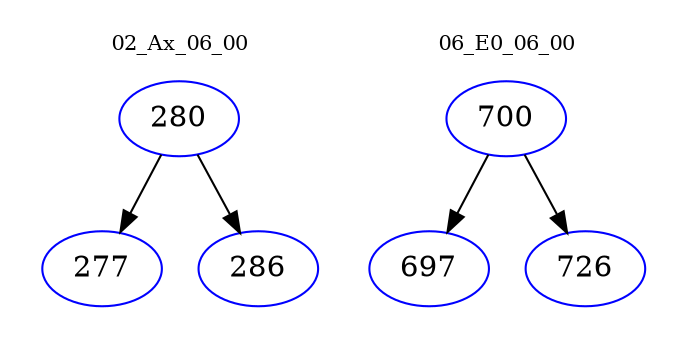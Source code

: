 digraph{
subgraph cluster_0 {
color = white
label = "02_Ax_06_00";
fontsize=10;
T0_280 [label="280", color="blue"]
T0_280 -> T0_277 [color="black"]
T0_277 [label="277", color="blue"]
T0_280 -> T0_286 [color="black"]
T0_286 [label="286", color="blue"]
}
subgraph cluster_1 {
color = white
label = "06_E0_06_00";
fontsize=10;
T1_700 [label="700", color="blue"]
T1_700 -> T1_697 [color="black"]
T1_697 [label="697", color="blue"]
T1_700 -> T1_726 [color="black"]
T1_726 [label="726", color="blue"]
}
}
